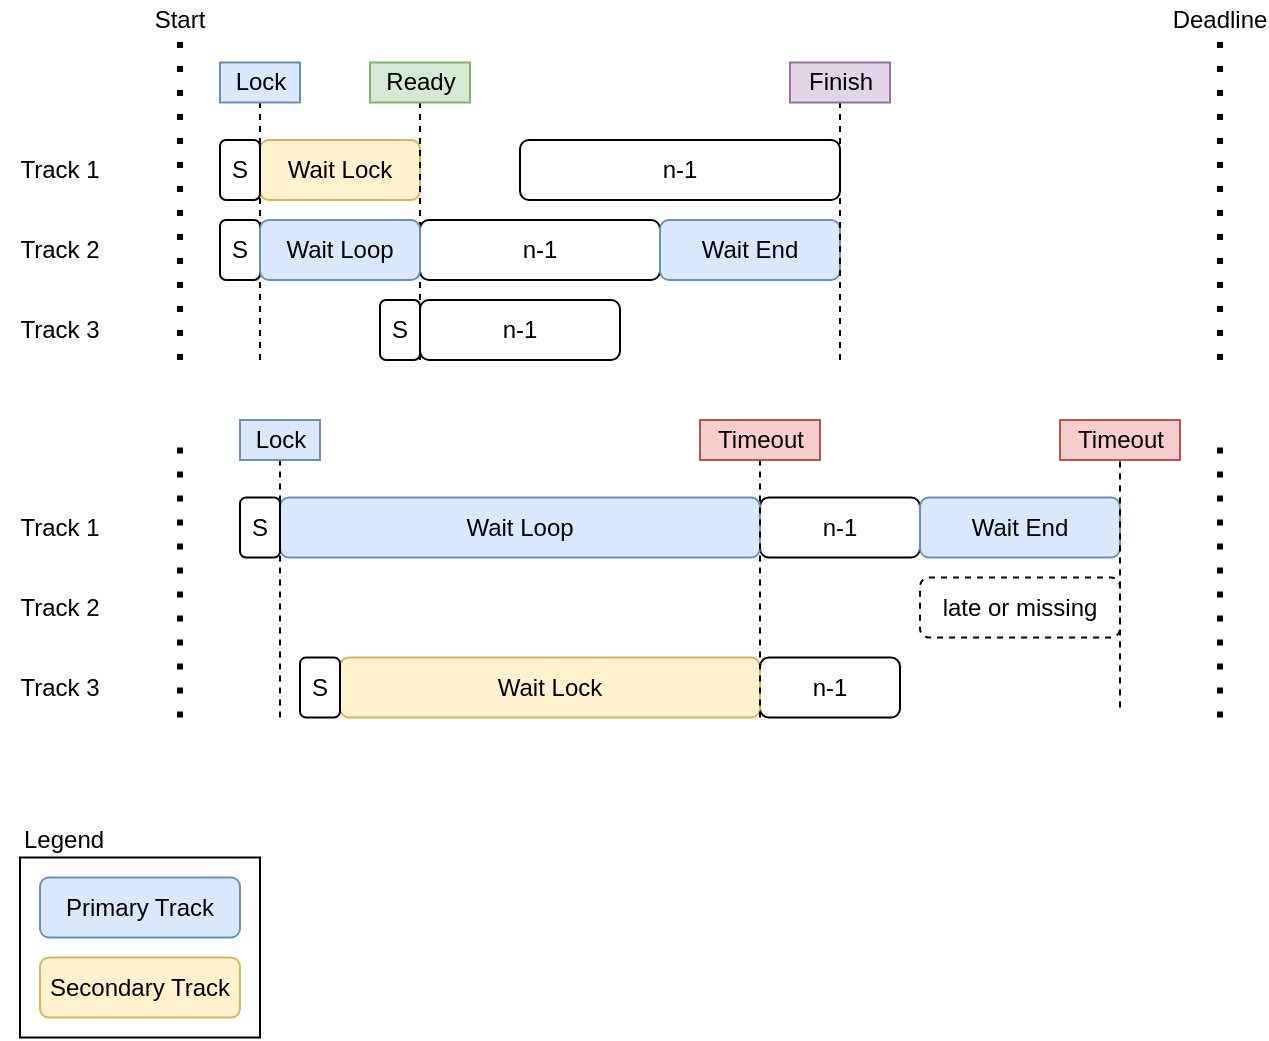 <mxfile version="13.7.9" type="device"><diagram id="M2fTN3vBg4VFT6dwQM0f" name="Seite-1"><mxGraphModel dx="1104" dy="942" grid="1" gridSize="10" guides="1" tooltips="1" connect="1" arrows="1" fold="1" page="1" pageScale="1" pageWidth="827" pageHeight="1169" math="0" shadow="0"><root><mxCell id="0"/><mxCell id="1" parent="0"/><mxCell id="-67XC-YWbe5Gl4r4tvlD-1" value="" style="endArrow=none;dashed=1;html=1;dashPattern=1 3;strokeWidth=3;" parent="1" target="-67XC-YWbe5Gl4r4tvlD-37" edge="1"><mxGeometry width="50" height="50" relative="1" as="geometry"><mxPoint x="200" y="200" as="sourcePoint"/><mxPoint x="200" y="80" as="targetPoint"/></mxGeometry></mxCell><mxCell id="-67XC-YWbe5Gl4r4tvlD-5" value="n-1" style="rounded=1;whiteSpace=wrap;html=1;" parent="1" vertex="1"><mxGeometry x="320" y="170" width="100" height="30" as="geometry"/></mxCell><mxCell id="-67XC-YWbe5Gl4r4tvlD-6" value="n-1" style="rounded=1;whiteSpace=wrap;html=1;" parent="1" vertex="1"><mxGeometry x="320" y="130" width="120" height="30" as="geometry"/></mxCell><mxCell id="-67XC-YWbe5Gl4r4tvlD-7" value="n-1" style="rounded=1;whiteSpace=wrap;html=1;" parent="1" vertex="1"><mxGeometry x="370" y="90" width="160" height="30" as="geometry"/></mxCell><mxCell id="-67XC-YWbe5Gl4r4tvlD-8" value="" style="endArrow=none;dashed=1;html=1;dashPattern=1 3;strokeWidth=3;" parent="1" target="-67XC-YWbe5Gl4r4tvlD-38" edge="1"><mxGeometry width="50" height="50" relative="1" as="geometry"><mxPoint x="720" y="200" as="sourcePoint"/><mxPoint x="720" y="80" as="targetPoint"/></mxGeometry></mxCell><mxCell id="-67XC-YWbe5Gl4r4tvlD-14" value="" style="endArrow=none;dashed=1;html=1;dashPattern=1 3;strokeWidth=3;" parent="1" edge="1"><mxGeometry width="50" height="50" relative="1" as="geometry"><mxPoint x="200" y="378.75" as="sourcePoint"/><mxPoint x="200" y="240" as="targetPoint"/></mxGeometry></mxCell><mxCell id="-67XC-YWbe5Gl4r4tvlD-15" value="n-1" style="rounded=1;whiteSpace=wrap;html=1;" parent="1" vertex="1"><mxGeometry x="490" y="348.75" width="70" height="30" as="geometry"/></mxCell><mxCell id="-67XC-YWbe5Gl4r4tvlD-17" value="n-1" style="rounded=1;whiteSpace=wrap;html=1;" parent="1" vertex="1"><mxGeometry x="490" y="268.75" width="80" height="30" as="geometry"/></mxCell><mxCell id="-67XC-YWbe5Gl4r4tvlD-18" value="" style="endArrow=none;dashed=1;html=1;dashPattern=1 3;strokeWidth=3;" parent="1" edge="1"><mxGeometry width="50" height="50" relative="1" as="geometry"><mxPoint x="720" y="378.75" as="sourcePoint"/><mxPoint x="720" y="240" as="targetPoint"/></mxGeometry></mxCell><mxCell id="-67XC-YWbe5Gl4r4tvlD-28" value="Wait Loop" style="rounded=1;whiteSpace=wrap;html=1;fillColor=#dae8fc;strokeColor=#6c8ebf;" parent="1" vertex="1"><mxGeometry x="250" y="268.75" width="240" height="30" as="geometry"/></mxCell><mxCell id="-67XC-YWbe5Gl4r4tvlD-29" value="Wait Lock" style="rounded=1;whiteSpace=wrap;html=1;fillColor=#fff2cc;strokeColor=#d6b656;" parent="1" vertex="1"><mxGeometry x="280" y="348.75" width="210" height="30" as="geometry"/></mxCell><mxCell id="-67XC-YWbe5Gl4r4tvlD-35" value="Wait Lock" style="rounded=1;whiteSpace=wrap;html=1;fillColor=#fff2cc;strokeColor=#d6b656;" parent="1" vertex="1"><mxGeometry x="240" y="90" width="80" height="30" as="geometry"/></mxCell><mxCell id="-67XC-YWbe5Gl4r4tvlD-37" value="Start" style="text;html=1;strokeColor=none;fillColor=none;align=center;verticalAlign=middle;whiteSpace=wrap;rounded=0;" parent="1" vertex="1"><mxGeometry x="150" y="20" width="100" height="20" as="geometry"/></mxCell><mxCell id="-67XC-YWbe5Gl4r4tvlD-38" value="Deadline" style="text;html=1;strokeColor=none;fillColor=none;align=center;verticalAlign=middle;whiteSpace=wrap;rounded=0;" parent="1" vertex="1"><mxGeometry x="700" y="20" width="40" height="20" as="geometry"/></mxCell><mxCell id="-67XC-YWbe5Gl4r4tvlD-39" value="S" style="rounded=1;whiteSpace=wrap;html=1;" parent="1" vertex="1"><mxGeometry x="220" y="90" width="20" height="30" as="geometry"/></mxCell><mxCell id="-67XC-YWbe5Gl4r4tvlD-42" value="S" style="rounded=1;whiteSpace=wrap;html=1;" parent="1" vertex="1"><mxGeometry x="220" y="130" width="20" height="30" as="geometry"/></mxCell><mxCell id="-67XC-YWbe5Gl4r4tvlD-44" value="S" style="rounded=1;whiteSpace=wrap;html=1;" parent="1" vertex="1"><mxGeometry x="300" y="170" width="20" height="30" as="geometry"/></mxCell><mxCell id="-67XC-YWbe5Gl4r4tvlD-48" value="S" style="rounded=1;whiteSpace=wrap;html=1;" parent="1" vertex="1"><mxGeometry x="230" y="268.75" width="20" height="30" as="geometry"/></mxCell><mxCell id="-67XC-YWbe5Gl4r4tvlD-50" value="S" style="rounded=1;whiteSpace=wrap;html=1;" parent="1" vertex="1"><mxGeometry x="260" y="348.75" width="20" height="30" as="geometry"/></mxCell><mxCell id="-67XC-YWbe5Gl4r4tvlD-56" value="Track 1" style="text;html=1;strokeColor=none;fillColor=none;align=center;verticalAlign=middle;whiteSpace=wrap;rounded=0;" parent="1" vertex="1"><mxGeometry x="110" y="95" width="60" height="20" as="geometry"/></mxCell><mxCell id="-67XC-YWbe5Gl4r4tvlD-57" value="Track 2" style="text;html=1;strokeColor=none;fillColor=none;align=center;verticalAlign=middle;whiteSpace=wrap;rounded=0;" parent="1" vertex="1"><mxGeometry x="110" y="135" width="60" height="20" as="geometry"/></mxCell><mxCell id="-67XC-YWbe5Gl4r4tvlD-58" value="Track 3" style="text;html=1;strokeColor=none;fillColor=none;align=center;verticalAlign=middle;whiteSpace=wrap;rounded=0;" parent="1" vertex="1"><mxGeometry x="110" y="175" width="60" height="20" as="geometry"/></mxCell><mxCell id="-67XC-YWbe5Gl4r4tvlD-63" value="Track 1" style="text;html=1;strokeColor=none;fillColor=none;align=center;verticalAlign=middle;whiteSpace=wrap;rounded=0;" parent="1" vertex="1"><mxGeometry x="110" y="273.75" width="60" height="20" as="geometry"/></mxCell><mxCell id="-67XC-YWbe5Gl4r4tvlD-64" value="Track 2" style="text;html=1;strokeColor=none;fillColor=none;align=center;verticalAlign=middle;whiteSpace=wrap;rounded=0;" parent="1" vertex="1"><mxGeometry x="110" y="313.75" width="60" height="20" as="geometry"/></mxCell><mxCell id="-67XC-YWbe5Gl4r4tvlD-65" value="Track 3" style="text;html=1;strokeColor=none;fillColor=none;align=center;verticalAlign=middle;whiteSpace=wrap;rounded=0;" parent="1" vertex="1"><mxGeometry x="110" y="353.75" width="60" height="20" as="geometry"/></mxCell><mxCell id="-67XC-YWbe5Gl4r4tvlD-76" value="" style="endArrow=none;dashed=1;html=1;" parent="1" target="-67XC-YWbe5Gl4r4tvlD-77" edge="1"><mxGeometry width="50" height="50" relative="1" as="geometry"><mxPoint x="240" y="200" as="sourcePoint"/><mxPoint x="240" y="87.5" as="targetPoint"/></mxGeometry></mxCell><mxCell id="-67XC-YWbe5Gl4r4tvlD-77" value="Lock" style="text;html=1;align=center;verticalAlign=middle;resizable=0;points=[];autosize=1;fillColor=#dae8fc;strokeColor=#6c8ebf;" parent="1" vertex="1"><mxGeometry x="220" y="51.25" width="40" height="20" as="geometry"/></mxCell><mxCell id="-67XC-YWbe5Gl4r4tvlD-79" value="" style="endArrow=none;dashed=1;html=1;" parent="1" target="-67XC-YWbe5Gl4r4tvlD-80" edge="1"><mxGeometry width="50" height="50" relative="1" as="geometry"><mxPoint x="250" y="378.75" as="sourcePoint"/><mxPoint x="250" y="267.5" as="targetPoint"/></mxGeometry></mxCell><mxCell id="-67XC-YWbe5Gl4r4tvlD-80" value="Lock" style="text;html=1;align=center;verticalAlign=middle;resizable=0;points=[];autosize=1;fillColor=#dae8fc;strokeColor=#6c8ebf;" parent="1" vertex="1"><mxGeometry x="230" y="230" width="40" height="20" as="geometry"/></mxCell><mxCell id="-67XC-YWbe5Gl4r4tvlD-84" value="" style="endArrow=none;dashed=1;html=1;" parent="1" target="-67XC-YWbe5Gl4r4tvlD-85" edge="1"><mxGeometry width="50" height="50" relative="1" as="geometry"><mxPoint x="490.0" y="378.75" as="sourcePoint"/><mxPoint x="490" y="267.5" as="targetPoint"/></mxGeometry></mxCell><mxCell id="-67XC-YWbe5Gl4r4tvlD-85" value="Timeout" style="text;html=1;align=center;verticalAlign=middle;resizable=0;points=[];autosize=1;fillColor=#f8cecc;strokeColor=#b85450;" parent="1" vertex="1"><mxGeometry x="460" y="230" width="60" height="20" as="geometry"/></mxCell><mxCell id="-67XC-YWbe5Gl4r4tvlD-87" value="late or missing" style="rounded=1;whiteSpace=wrap;html=1;dashed=1;" parent="1" vertex="1"><mxGeometry x="570" y="308.75" width="100" height="30" as="geometry"/></mxCell><mxCell id="-67XC-YWbe5Gl4r4tvlD-91" value="" style="endArrow=none;dashed=1;html=1;" parent="1" edge="1"><mxGeometry width="50" height="50" relative="1" as="geometry"><mxPoint x="320" y="200" as="sourcePoint"/><mxPoint x="320" y="61" as="targetPoint"/></mxGeometry></mxCell><mxCell id="-67XC-YWbe5Gl4r4tvlD-92" value="Ready" style="text;html=1;align=center;verticalAlign=middle;resizable=0;points=[];autosize=1;fillColor=#d5e8d4;strokeColor=#82b366;" parent="1" vertex="1"><mxGeometry x="295" y="51.25" width="50" height="20" as="geometry"/></mxCell><mxCell id="-67XC-YWbe5Gl4r4tvlD-94" value="Wait Loop" style="rounded=1;whiteSpace=wrap;html=1;fillColor=#dae8fc;strokeColor=#6c8ebf;" parent="1" vertex="1"><mxGeometry x="240" y="130" width="80" height="30" as="geometry"/></mxCell><mxCell id="4KxOWThPTfZOIciCUMvf-1" value="Wait End" style="rounded=1;whiteSpace=wrap;html=1;fillColor=#dae8fc;strokeColor=#6c8ebf;" parent="1" vertex="1"><mxGeometry x="440" y="130" width="90" height="30" as="geometry"/></mxCell><mxCell id="4KxOWThPTfZOIciCUMvf-2" value="" style="endArrow=none;dashed=1;html=1;" parent="1" edge="1"><mxGeometry width="50" height="50" relative="1" as="geometry"><mxPoint x="530" y="200" as="sourcePoint"/><mxPoint x="530" y="61" as="targetPoint"/></mxGeometry></mxCell><mxCell id="4KxOWThPTfZOIciCUMvf-3" value="Finish" style="text;html=1;align=center;verticalAlign=middle;resizable=0;points=[];autosize=1;fillColor=#e1d5e7;strokeColor=#9673a6;" parent="1" vertex="1"><mxGeometry x="505" y="51.25" width="50" height="20" as="geometry"/></mxCell><mxCell id="4KxOWThPTfZOIciCUMvf-5" value="Legend" style="rounded=0;whiteSpace=wrap;html=1;verticalAlign=bottom;align=left;labelPosition=center;verticalLabelPosition=top;" parent="1" vertex="1"><mxGeometry x="120" y="448.75" width="120" height="90" as="geometry"/></mxCell><mxCell id="4KxOWThPTfZOIciCUMvf-6" value="Primary Track" style="rounded=1;whiteSpace=wrap;html=1;fillColor=#dae8fc;strokeColor=#6c8ebf;" parent="1" vertex="1"><mxGeometry x="130" y="458.75" width="100" height="30" as="geometry"/></mxCell><mxCell id="OaqHSTIhguMD026GUp_J-1" value="Secondary Track" style="rounded=1;whiteSpace=wrap;html=1;fillColor=#fff2cc;strokeColor=#d6b656;" vertex="1" parent="1"><mxGeometry x="130" y="498.75" width="100" height="30" as="geometry"/></mxCell><mxCell id="OaqHSTIhguMD026GUp_J-2" value="Wait End" style="rounded=1;whiteSpace=wrap;html=1;fillColor=#dae8fc;strokeColor=#6c8ebf;" vertex="1" parent="1"><mxGeometry x="570" y="268.75" width="100" height="30" as="geometry"/></mxCell><mxCell id="OaqHSTIhguMD026GUp_J-3" value="" style="endArrow=none;dashed=1;html=1;" edge="1" parent="1" target="OaqHSTIhguMD026GUp_J-4"><mxGeometry width="50" height="50" relative="1" as="geometry"><mxPoint x="670" y="373.75" as="sourcePoint"/><mxPoint x="670" y="262.5" as="targetPoint"/></mxGeometry></mxCell><mxCell id="OaqHSTIhguMD026GUp_J-4" value="Timeout" style="text;html=1;align=center;verticalAlign=middle;resizable=0;points=[];autosize=1;fillColor=#f8cecc;strokeColor=#b85450;" vertex="1" parent="1"><mxGeometry x="640" y="230" width="60" height="20" as="geometry"/></mxCell></root></mxGraphModel></diagram></mxfile>